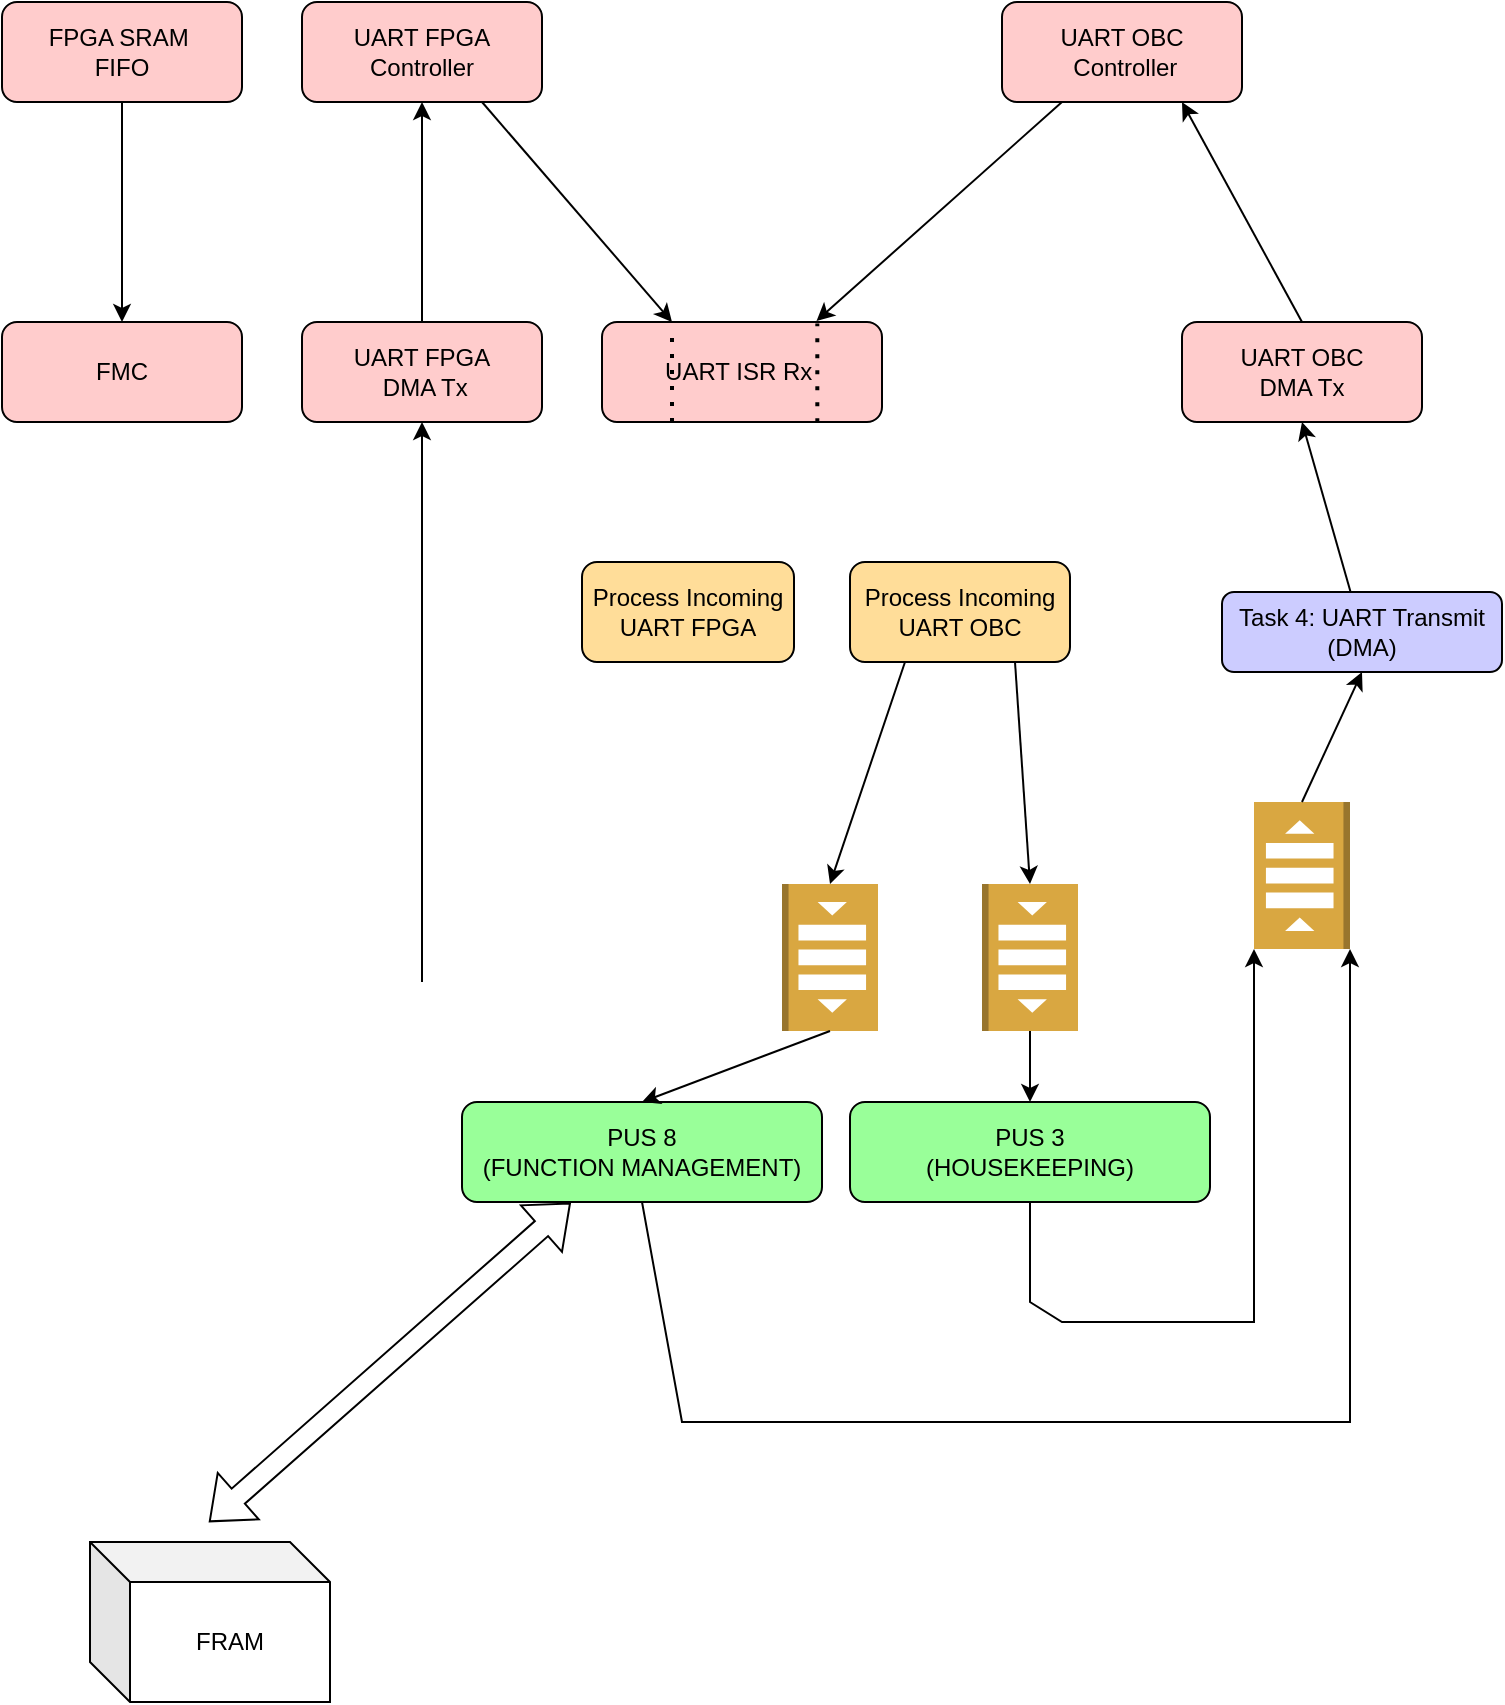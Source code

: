 <mxfile version="26.1.0">
  <diagram name="Pagină-1" id="ddQv_wzsTZBWzUbWPsOU">
    <mxGraphModel dx="2120" dy="953" grid="1" gridSize="10" guides="1" tooltips="1" connect="1" arrows="1" fold="1" page="1" pageScale="1" pageWidth="827" pageHeight="1169" math="0" shadow="0">
      <root>
        <mxCell id="0" />
        <mxCell id="1" parent="0" />
        <mxCell id="Oofgd8KAAimV3NUf_qpA-1" value="UART ISR Rx " style="rounded=1;whiteSpace=wrap;fillColor=#FFCCCC;" parent="1" vertex="1">
          <mxGeometry x="360" y="230" width="140" height="50" as="geometry" />
        </mxCell>
        <mxCell id="Oofgd8KAAimV3NUf_qpA-2" value="Process Incoming UART OBC" style="rounded=1;whiteSpace=wrap;fillColor=#FFDD99;" parent="1" vertex="1">
          <mxGeometry x="484" y="350" width="110" height="50" as="geometry" />
        </mxCell>
        <mxCell id="Oofgd8KAAimV3NUf_qpA-3" value="PUS 8&#xa;(FUNCTION MANAGEMENT)" style="rounded=1;whiteSpace=wrap;fillColor=#99FF99;" parent="1" vertex="1">
          <mxGeometry x="290" y="620" width="180" height="50" as="geometry" />
        </mxCell>
        <mxCell id="Oofgd8KAAimV3NUf_qpA-4" value="PUS 3&#xa;(HOUSEKEEPING)" style="rounded=1;whiteSpace=wrap;fillColor=#99FF99;" parent="1" vertex="1">
          <mxGeometry x="484" y="620" width="180" height="50" as="geometry" />
        </mxCell>
        <mxCell id="Oofgd8KAAimV3NUf_qpA-5" value="Task 4: UART Transmit (DMA)" style="rounded=1;whiteSpace=wrap;fillColor=#CCCCFF;" parent="1" vertex="1">
          <mxGeometry x="670" y="365" width="140" height="40" as="geometry" />
        </mxCell>
        <mxCell id="Oofgd8KAAimV3NUf_qpA-11" value="UART OBC&#xa; Controller" style="rounded=1;whiteSpace=wrap;fillColor=#FFCCCC;" parent="1" vertex="1">
          <mxGeometry x="560" y="70" width="120" height="50" as="geometry" />
        </mxCell>
        <mxCell id="Oofgd8KAAimV3NUf_qpA-13" value="UART FPGA Controller" style="rounded=1;whiteSpace=wrap;fillColor=#FFCCCC;" parent="1" vertex="1">
          <mxGeometry x="210" y="70" width="120" height="50" as="geometry" />
        </mxCell>
        <mxCell id="Oofgd8KAAimV3NUf_qpA-15" value="UART OBC&#xa;DMA Tx" style="rounded=1;whiteSpace=wrap;fillColor=#FFCCCC;" parent="1" vertex="1">
          <mxGeometry x="650" y="230" width="120" height="50" as="geometry" />
        </mxCell>
        <mxCell id="Oofgd8KAAimV3NUf_qpA-16" value="" style="endArrow=classic;html=1;rounded=0;exitX=0.25;exitY=1;exitDx=0;exitDy=0;entryX=0.766;entryY=-0.01;entryDx=0;entryDy=0;entryPerimeter=0;" parent="1" source="Oofgd8KAAimV3NUf_qpA-11" target="Oofgd8KAAimV3NUf_qpA-1" edge="1">
          <mxGeometry width="50" height="50" relative="1" as="geometry">
            <mxPoint x="550" y="110" as="sourcePoint" />
            <mxPoint x="340" y="230" as="targetPoint" />
            <Array as="points" />
          </mxGeometry>
        </mxCell>
        <mxCell id="Oofgd8KAAimV3NUf_qpA-18" value="" style="endArrow=classic;html=1;rounded=0;exitX=0.5;exitY=0;exitDx=0;exitDy=0;entryX=0.75;entryY=1;entryDx=0;entryDy=0;" parent="1" source="Oofgd8KAAimV3NUf_qpA-15" target="Oofgd8KAAimV3NUf_qpA-11" edge="1">
          <mxGeometry width="50" height="50" relative="1" as="geometry">
            <mxPoint x="390" y="490" as="sourcePoint" />
            <mxPoint x="440" y="440" as="targetPoint" />
            <Array as="points" />
          </mxGeometry>
        </mxCell>
        <mxCell id="Oofgd8KAAimV3NUf_qpA-19" value="" style="outlineConnect=0;dashed=0;verticalLabelPosition=bottom;verticalAlign=top;align=center;html=1;shape=mxgraph.aws3.queue;fillColor=#D9A741;gradientColor=none;direction=north;" parent="1" vertex="1">
          <mxGeometry x="686" y="470" width="48" height="73.5" as="geometry" />
        </mxCell>
        <mxCell id="Oofgd8KAAimV3NUf_qpA-20" value="" style="endArrow=classic;html=1;rounded=0;exitX=1;exitY=0.5;exitDx=0;exitDy=0;exitPerimeter=0;entryX=0.5;entryY=1;entryDx=0;entryDy=0;" parent="1" source="Oofgd8KAAimV3NUf_qpA-19" target="Oofgd8KAAimV3NUf_qpA-5" edge="1">
          <mxGeometry width="50" height="50" relative="1" as="geometry">
            <mxPoint x="390" y="490" as="sourcePoint" />
            <mxPoint x="440" y="440" as="targetPoint" />
            <Array as="points" />
          </mxGeometry>
        </mxCell>
        <mxCell id="Oofgd8KAAimV3NUf_qpA-24" value="" style="endArrow=classic;html=1;rounded=0;entryX=0.5;entryY=1;entryDx=0;entryDy=0;" parent="1" source="Oofgd8KAAimV3NUf_qpA-5" target="Oofgd8KAAimV3NUf_qpA-15" edge="1">
          <mxGeometry width="50" height="50" relative="1" as="geometry">
            <mxPoint x="390" y="490" as="sourcePoint" />
            <mxPoint x="440" y="440" as="targetPoint" />
          </mxGeometry>
        </mxCell>
        <mxCell id="Oofgd8KAAimV3NUf_qpA-26" value="" style="outlineConnect=0;dashed=0;verticalLabelPosition=bottom;verticalAlign=top;align=center;html=1;shape=mxgraph.aws3.queue;fillColor=#D9A741;gradientColor=none;direction=south;" parent="1" vertex="1">
          <mxGeometry x="450" y="511" width="48" height="73.5" as="geometry" />
        </mxCell>
        <mxCell id="Oofgd8KAAimV3NUf_qpA-27" value="" style="outlineConnect=0;dashed=0;verticalLabelPosition=bottom;verticalAlign=top;align=center;html=1;shape=mxgraph.aws3.queue;fillColor=#D9A741;gradientColor=none;direction=south;" parent="1" vertex="1">
          <mxGeometry x="550" y="511" width="48" height="73.5" as="geometry" />
        </mxCell>
        <mxCell id="Oofgd8KAAimV3NUf_qpA-28" value="" style="endArrow=classic;html=1;rounded=0;entryX=0;entryY=0.5;entryDx=0;entryDy=0;exitX=0.25;exitY=1;exitDx=0;exitDy=0;entryPerimeter=0;" parent="1" source="Oofgd8KAAimV3NUf_qpA-2" target="Oofgd8KAAimV3NUf_qpA-26" edge="1">
          <mxGeometry width="50" height="50" relative="1" as="geometry">
            <mxPoint x="440" y="440" as="sourcePoint" />
            <mxPoint x="390" y="490" as="targetPoint" />
            <Array as="points" />
          </mxGeometry>
        </mxCell>
        <mxCell id="Oofgd8KAAimV3NUf_qpA-29" value="" style="endArrow=classic;html=1;rounded=0;entryX=0;entryY=0.5;entryDx=0;entryDy=0;exitX=0.75;exitY=1;exitDx=0;exitDy=0;entryPerimeter=0;" parent="1" source="Oofgd8KAAimV3NUf_qpA-2" target="Oofgd8KAAimV3NUf_qpA-27" edge="1">
          <mxGeometry width="50" height="50" relative="1" as="geometry">
            <mxPoint x="330" y="400" as="sourcePoint" />
            <mxPoint x="245" y="500" as="targetPoint" />
            <Array as="points" />
          </mxGeometry>
        </mxCell>
        <mxCell id="Oofgd8KAAimV3NUf_qpA-30" value="" style="endArrow=classic;html=1;rounded=0;exitX=1;exitY=0.5;exitDx=0;exitDy=0;exitPerimeter=0;entryX=0.5;entryY=0;entryDx=0;entryDy=0;" parent="1" source="Oofgd8KAAimV3NUf_qpA-26" target="Oofgd8KAAimV3NUf_qpA-3" edge="1">
          <mxGeometry width="50" height="50" relative="1" as="geometry">
            <mxPoint x="200" y="520" as="sourcePoint" />
            <mxPoint x="250" y="470" as="targetPoint" />
          </mxGeometry>
        </mxCell>
        <mxCell id="Oofgd8KAAimV3NUf_qpA-31" value="" style="endArrow=classic;html=1;rounded=0;exitX=1;exitY=0.5;exitDx=0;exitDy=0;exitPerimeter=0;entryX=0.5;entryY=0;entryDx=0;entryDy=0;" parent="1" source="Oofgd8KAAimV3NUf_qpA-27" target="Oofgd8KAAimV3NUf_qpA-4" edge="1">
          <mxGeometry width="50" height="50" relative="1" as="geometry">
            <mxPoint x="330" y="550" as="sourcePoint" />
            <mxPoint x="330" y="606" as="targetPoint" />
          </mxGeometry>
        </mxCell>
        <mxCell id="Oofgd8KAAimV3NUf_qpA-32" value="" style="endArrow=classic;html=1;rounded=0;exitX=0.5;exitY=1;exitDx=0;exitDy=0;entryX=0;entryY=0;entryDx=0;entryDy=0;entryPerimeter=0;" parent="1" source="Oofgd8KAAimV3NUf_qpA-4" target="Oofgd8KAAimV3NUf_qpA-19" edge="1">
          <mxGeometry width="50" height="50" relative="1" as="geometry">
            <mxPoint x="370" y="610" as="sourcePoint" />
            <mxPoint x="600" y="600" as="targetPoint" />
            <Array as="points">
              <mxPoint x="574" y="720" />
              <mxPoint x="590" y="730" />
              <mxPoint x="686" y="730" />
            </Array>
          </mxGeometry>
        </mxCell>
        <mxCell id="Oofgd8KAAimV3NUf_qpA-33" value="" style="endArrow=classic;html=1;rounded=0;exitX=0.5;exitY=1;exitDx=0;exitDy=0;entryX=0;entryY=1;entryDx=0;entryDy=0;entryPerimeter=0;" parent="1" source="Oofgd8KAAimV3NUf_qpA-3" target="Oofgd8KAAimV3NUf_qpA-19" edge="1">
          <mxGeometry width="50" height="50" relative="1" as="geometry">
            <mxPoint x="150" y="610" as="sourcePoint" />
            <mxPoint x="630" y="600" as="targetPoint" />
            <Array as="points">
              <mxPoint x="400" y="780" />
              <mxPoint x="420" y="780" />
              <mxPoint x="734" y="780" />
            </Array>
          </mxGeometry>
        </mxCell>
        <mxCell id="uqsOZBm66acdyXTOZB4C-2" value="UART FPGA&#xa; DMA Tx" style="rounded=1;whiteSpace=wrap;fillColor=#FFCCCC;" parent="1" vertex="1">
          <mxGeometry x="210" y="230" width="120" height="50" as="geometry" />
        </mxCell>
        <mxCell id="uqsOZBm66acdyXTOZB4C-3" value="" style="endArrow=classic;html=1;rounded=0;entryX=0.5;entryY=1;entryDx=0;entryDy=0;" parent="1" target="uqsOZBm66acdyXTOZB4C-2" edge="1">
          <mxGeometry width="50" height="50" relative="1" as="geometry">
            <mxPoint x="270" y="560" as="sourcePoint" />
            <mxPoint x="180" y="510" as="targetPoint" />
          </mxGeometry>
        </mxCell>
        <mxCell id="uqsOZBm66acdyXTOZB4C-4" value="" style="endArrow=classic;html=1;rounded=0;entryX=0.5;entryY=1;entryDx=0;entryDy=0;exitX=0.5;exitY=0;exitDx=0;exitDy=0;" parent="1" source="uqsOZBm66acdyXTOZB4C-2" target="Oofgd8KAAimV3NUf_qpA-13" edge="1">
          <mxGeometry width="50" height="50" relative="1" as="geometry">
            <mxPoint x="120" y="230" as="sourcePoint" />
            <mxPoint x="170" y="180" as="targetPoint" />
          </mxGeometry>
        </mxCell>
        <mxCell id="uqsOZBm66acdyXTOZB4C-5" value="" style="endArrow=classic;html=1;rounded=0;entryX=0.25;entryY=0;entryDx=0;entryDy=0;exitX=0.75;exitY=1;exitDx=0;exitDy=0;" parent="1" source="Oofgd8KAAimV3NUf_qpA-13" target="Oofgd8KAAimV3NUf_qpA-1" edge="1">
          <mxGeometry width="50" height="50" relative="1" as="geometry">
            <mxPoint x="200" y="120" as="sourcePoint" />
            <mxPoint x="250" y="70" as="targetPoint" />
          </mxGeometry>
        </mxCell>
        <mxCell id="uqsOZBm66acdyXTOZB4C-6" value="FRAM" style="shape=cube;whiteSpace=wrap;html=1;boundedLbl=1;backgroundOutline=1;darkOpacity=0.05;darkOpacity2=0.1;" parent="1" vertex="1">
          <mxGeometry x="104" y="840" width="120" height="80" as="geometry" />
        </mxCell>
        <mxCell id="uqsOZBm66acdyXTOZB4C-7" value="" style="shape=flexArrow;endArrow=classic;startArrow=classic;html=1;rounded=0;entryX=0.302;entryY=1.008;entryDx=0;entryDy=0;entryPerimeter=0;" parent="1" target="Oofgd8KAAimV3NUf_qpA-3" edge="1">
          <mxGeometry width="100" height="100" relative="1" as="geometry">
            <mxPoint x="163.5" y="830" as="sourcePoint" />
            <mxPoint x="163.5" y="710" as="targetPoint" />
          </mxGeometry>
        </mxCell>
        <mxCell id="uqsOZBm66acdyXTOZB4C-10" value="Process Incoming UART FPGA" style="rounded=1;whiteSpace=wrap;fillColor=#FFDD99;" parent="1" vertex="1">
          <mxGeometry x="350" y="350" width="106" height="50" as="geometry" />
        </mxCell>
        <mxCell id="Y2emWDWQEBasdr7QZTMM-1" value="" style="endArrow=none;dashed=1;html=1;dashPattern=1 3;strokeWidth=2;rounded=0;entryX=0.769;entryY=0.016;entryDx=0;entryDy=0;entryPerimeter=0;exitX=0.769;exitY=1.002;exitDx=0;exitDy=0;exitPerimeter=0;" edge="1" parent="1" source="Oofgd8KAAimV3NUf_qpA-1" target="Oofgd8KAAimV3NUf_qpA-1">
          <mxGeometry width="50" height="50" relative="1" as="geometry">
            <mxPoint x="500" y="280" as="sourcePoint" />
            <mxPoint x="550" y="230" as="targetPoint" />
          </mxGeometry>
        </mxCell>
        <mxCell id="Y2emWDWQEBasdr7QZTMM-2" value="" style="endArrow=none;dashed=1;html=1;dashPattern=1 3;strokeWidth=2;rounded=0;entryX=0.25;entryY=0.048;entryDx=0;entryDy=0;entryPerimeter=0;exitX=0.25;exitY=1;exitDx=0;exitDy=0;" edge="1" parent="1" source="Oofgd8KAAimV3NUf_qpA-1" target="Oofgd8KAAimV3NUf_qpA-1">
          <mxGeometry width="50" height="50" relative="1" as="geometry">
            <mxPoint x="350" y="310" as="sourcePoint" />
            <mxPoint x="400" y="260" as="targetPoint" />
          </mxGeometry>
        </mxCell>
        <mxCell id="Y2emWDWQEBasdr7QZTMM-3" value="FMC" style="rounded=1;whiteSpace=wrap;fillColor=#FFCCCC;" vertex="1" parent="1">
          <mxGeometry x="60" y="230" width="120" height="50" as="geometry" />
        </mxCell>
        <mxCell id="Y2emWDWQEBasdr7QZTMM-4" value="FPGA SRAM &#xa;FIFO" style="rounded=1;whiteSpace=wrap;fillColor=#FFCCCC;" vertex="1" parent="1">
          <mxGeometry x="60" y="70" width="120" height="50" as="geometry" />
        </mxCell>
        <mxCell id="Y2emWDWQEBasdr7QZTMM-5" value="" style="endArrow=classic;html=1;rounded=0;exitX=0.5;exitY=1;exitDx=0;exitDy=0;entryX=0.5;entryY=0;entryDx=0;entryDy=0;" edge="1" parent="1" source="Y2emWDWQEBasdr7QZTMM-4" target="Y2emWDWQEBasdr7QZTMM-3">
          <mxGeometry width="50" height="50" relative="1" as="geometry">
            <mxPoint x="230" y="420" as="sourcePoint" />
            <mxPoint x="280" y="370" as="targetPoint" />
          </mxGeometry>
        </mxCell>
      </root>
    </mxGraphModel>
  </diagram>
</mxfile>
